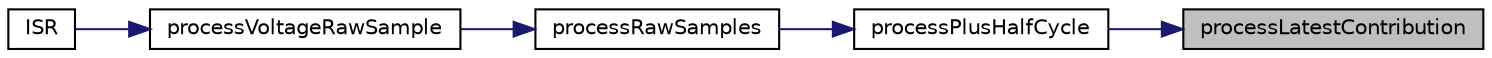 digraph "processLatestContribution"
{
 // LATEX_PDF_SIZE
  bgcolor="transparent";
  edge [fontname="Helvetica",fontsize="10",labelfontname="Helvetica",labelfontsize="10"];
  node [fontname="Helvetica",fontsize="10",shape=record];
  rankdir="RL";
  Node1 [label="processLatestContribution",height=0.2,width=0.4,color="black", fillcolor="grey75", style="filled", fontcolor="black",tooltip="Process the lastest contribution after each phase specific new cycle additional processing is perform..."];
  Node1 -> Node2 [dir="back",color="midnightblue",fontsize="10",style="solid",fontname="Helvetica"];
  Node2 [label="processPlusHalfCycle",height=0.2,width=0.4,color="black",URL="$group__TimeCritical.html#gaab63947d9b9f7f49dbb62a8ceada3d30",tooltip="Process the start of a new +ve half cycle, for this phase, just after the zero-crossing point."];
  Node2 -> Node3 [dir="back",color="midnightblue",fontsize="10",style="solid",fontname="Helvetica"];
  Node3 [label="processRawSamples",height=0.2,width=0.4,color="black",URL="$group__TimeCritical.html#ga8cff922940989b7edaa8bd0347f9becc",tooltip="This routine is called by the ISR when a pair of V & I sample becomes available."];
  Node3 -> Node4 [dir="back",color="midnightblue",fontsize="10",style="solid",fontname="Helvetica"];
  Node4 [label="processVoltageRawSample",height=0.2,width=0.4,color="black",URL="$group__TimeCritical.html#ga7b45c0ceb64e191cb1f053c28f02cee6",tooltip="Process the current voltage raw sample for the specific phase."];
  Node4 -> Node5 [dir="back",color="midnightblue",fontsize="10",style="solid",fontname="Helvetica"];
  Node5 [label="ISR",height=0.2,width=0.4,color="black",URL="$Mk2__3phase__RFdatalog__temp_8ino.html#a05c2e5b588ced1cd7312f5b0edc5b295",tooltip="Interrupt Service Routine - Interrupt-Driven Analog Conversion."];
}
